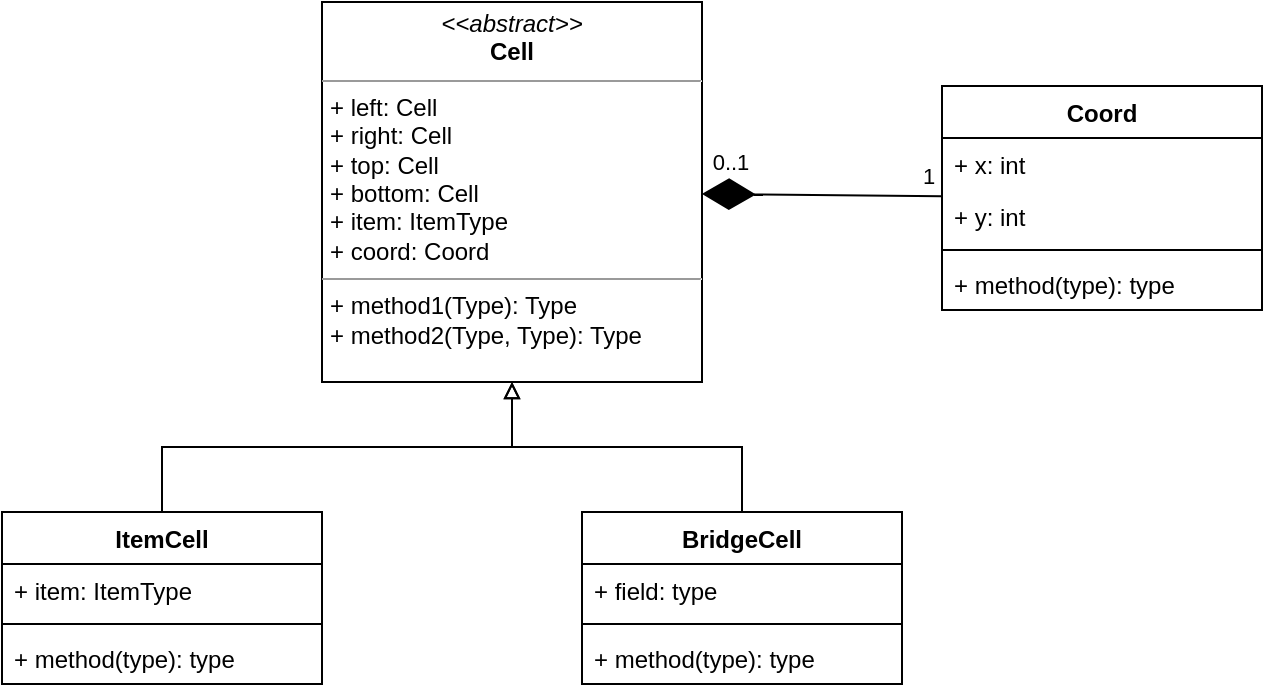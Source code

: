 <mxfile version="18.1.1" type="github">
  <diagram id="lSdw_v9pI3lLwO_2yCFn" name="Page-1">
    <mxGraphModel dx="529" dy="1047" grid="1" gridSize="10" guides="1" tooltips="1" connect="1" arrows="1" fold="1" page="1" pageScale="1" pageWidth="827" pageHeight="1169" math="0" shadow="0">
      <root>
        <mxCell id="0" />
        <mxCell id="1" parent="0" />
        <mxCell id="UL4XIpP4oCxAfivFOoVr-10" style="edgeStyle=orthogonalEdgeStyle;rounded=0;orthogonalLoop=1;jettySize=auto;html=1;exitX=0.5;exitY=0;exitDx=0;exitDy=0;endArrow=block;endFill=0;" parent="1" source="UL4XIpP4oCxAfivFOoVr-1" target="UL4XIpP4oCxAfivFOoVr-5" edge="1">
          <mxGeometry relative="1" as="geometry" />
        </mxCell>
        <mxCell id="UL4XIpP4oCxAfivFOoVr-1" value="ItemCell" style="swimlane;fontStyle=1;align=center;verticalAlign=top;childLayout=stackLayout;horizontal=1;startSize=26;horizontalStack=0;resizeParent=1;resizeParentMax=0;resizeLast=0;collapsible=1;marginBottom=0;" parent="1" vertex="1">
          <mxGeometry x="170" y="585" width="160" height="86" as="geometry" />
        </mxCell>
        <mxCell id="UL4XIpP4oCxAfivFOoVr-2" value="+ item: ItemType" style="text;strokeColor=none;fillColor=none;align=left;verticalAlign=top;spacingLeft=4;spacingRight=4;overflow=hidden;rotatable=0;points=[[0,0.5],[1,0.5]];portConstraint=eastwest;" parent="UL4XIpP4oCxAfivFOoVr-1" vertex="1">
          <mxGeometry y="26" width="160" height="26" as="geometry" />
        </mxCell>
        <mxCell id="UL4XIpP4oCxAfivFOoVr-3" value="" style="line;strokeWidth=1;fillColor=none;align=left;verticalAlign=middle;spacingTop=-1;spacingLeft=3;spacingRight=3;rotatable=0;labelPosition=right;points=[];portConstraint=eastwest;" parent="UL4XIpP4oCxAfivFOoVr-1" vertex="1">
          <mxGeometry y="52" width="160" height="8" as="geometry" />
        </mxCell>
        <mxCell id="UL4XIpP4oCxAfivFOoVr-4" value="+ method(type): type" style="text;strokeColor=none;fillColor=none;align=left;verticalAlign=top;spacingLeft=4;spacingRight=4;overflow=hidden;rotatable=0;points=[[0,0.5],[1,0.5]];portConstraint=eastwest;" parent="UL4XIpP4oCxAfivFOoVr-1" vertex="1">
          <mxGeometry y="60" width="160" height="26" as="geometry" />
        </mxCell>
        <mxCell id="UL4XIpP4oCxAfivFOoVr-5" value="&lt;p style=&quot;margin:0px;margin-top:4px;text-align:center;&quot;&gt;&lt;i&gt;&amp;lt;&amp;lt;abstract&amp;gt;&amp;gt;&lt;/i&gt;&lt;br&gt;&lt;b&gt;Cell&lt;/b&gt;&lt;/p&gt;&lt;hr size=&quot;1&quot;&gt;&lt;p style=&quot;margin:0px;margin-left:4px;&quot;&gt;+ left: Cell&lt;br&gt;+ right: Cell&lt;/p&gt;&lt;p style=&quot;margin:0px;margin-left:4px;&quot;&gt;+ top: Cel&lt;span style=&quot;background-color: initial;&quot;&gt;l&lt;/span&gt;&lt;/p&gt;&lt;p style=&quot;margin:0px;margin-left:4px;&quot;&gt;&lt;span style=&quot;background-color: initial;&quot;&gt;+ bottom: Cell&lt;/span&gt;&lt;/p&gt;&lt;p style=&quot;margin:0px;margin-left:4px;&quot;&gt;&lt;span style=&quot;background-color: initial;&quot;&gt;+ item: ItemType&lt;/span&gt;&lt;/p&gt;&lt;p style=&quot;margin:0px;margin-left:4px;&quot;&gt;+ coord: Coord&lt;span style=&quot;background-color: initial;&quot;&gt;&lt;br&gt;&lt;/span&gt;&lt;/p&gt;&lt;hr size=&quot;1&quot;&gt;&lt;p style=&quot;margin:0px;margin-left:4px;&quot;&gt;+ method1(Type): Type&lt;br&gt;+ method2(Type, Type): Type&lt;/p&gt;" style="verticalAlign=top;align=left;overflow=fill;fontSize=12;fontFamily=Helvetica;html=1;" parent="1" vertex="1">
          <mxGeometry x="330" y="330" width="190" height="190" as="geometry" />
        </mxCell>
        <mxCell id="UL4XIpP4oCxAfivFOoVr-11" style="edgeStyle=orthogonalEdgeStyle;rounded=0;orthogonalLoop=1;jettySize=auto;html=1;exitX=0.5;exitY=0;exitDx=0;exitDy=0;entryX=0.5;entryY=1;entryDx=0;entryDy=0;endArrow=block;endFill=0;" parent="1" source="UL4XIpP4oCxAfivFOoVr-6" target="UL4XIpP4oCxAfivFOoVr-5" edge="1">
          <mxGeometry relative="1" as="geometry" />
        </mxCell>
        <mxCell id="UL4XIpP4oCxAfivFOoVr-6" value="BridgeCell" style="swimlane;fontStyle=1;align=center;verticalAlign=top;childLayout=stackLayout;horizontal=1;startSize=26;horizontalStack=0;resizeParent=1;resizeParentMax=0;resizeLast=0;collapsible=1;marginBottom=0;" parent="1" vertex="1">
          <mxGeometry x="460" y="585" width="160" height="86" as="geometry" />
        </mxCell>
        <mxCell id="UL4XIpP4oCxAfivFOoVr-7" value="+ field: type" style="text;strokeColor=none;fillColor=none;align=left;verticalAlign=top;spacingLeft=4;spacingRight=4;overflow=hidden;rotatable=0;points=[[0,0.5],[1,0.5]];portConstraint=eastwest;" parent="UL4XIpP4oCxAfivFOoVr-6" vertex="1">
          <mxGeometry y="26" width="160" height="26" as="geometry" />
        </mxCell>
        <mxCell id="UL4XIpP4oCxAfivFOoVr-8" value="" style="line;strokeWidth=1;fillColor=none;align=left;verticalAlign=middle;spacingTop=-1;spacingLeft=3;spacingRight=3;rotatable=0;labelPosition=right;points=[];portConstraint=eastwest;" parent="UL4XIpP4oCxAfivFOoVr-6" vertex="1">
          <mxGeometry y="52" width="160" height="8" as="geometry" />
        </mxCell>
        <mxCell id="UL4XIpP4oCxAfivFOoVr-9" value="+ method(type): type" style="text;strokeColor=none;fillColor=none;align=left;verticalAlign=top;spacingLeft=4;spacingRight=4;overflow=hidden;rotatable=0;points=[[0,0.5],[1,0.5]];portConstraint=eastwest;" parent="UL4XIpP4oCxAfivFOoVr-6" vertex="1">
          <mxGeometry y="60" width="160" height="26" as="geometry" />
        </mxCell>
        <mxCell id="cRJWd163jRBaoT6wDc-m-1" value="Coord" style="swimlane;fontStyle=1;align=center;verticalAlign=top;childLayout=stackLayout;horizontal=1;startSize=26;horizontalStack=0;resizeParent=1;resizeParentMax=0;resizeLast=0;collapsible=1;marginBottom=0;" vertex="1" parent="1">
          <mxGeometry x="640" y="372" width="160" height="112" as="geometry" />
        </mxCell>
        <mxCell id="cRJWd163jRBaoT6wDc-m-2" value="+ x: int" style="text;strokeColor=none;fillColor=none;align=left;verticalAlign=top;spacingLeft=4;spacingRight=4;overflow=hidden;rotatable=0;points=[[0,0.5],[1,0.5]];portConstraint=eastwest;" vertex="1" parent="cRJWd163jRBaoT6wDc-m-1">
          <mxGeometry y="26" width="160" height="26" as="geometry" />
        </mxCell>
        <mxCell id="cRJWd163jRBaoT6wDc-m-5" value="+ y: int" style="text;strokeColor=none;fillColor=none;align=left;verticalAlign=top;spacingLeft=4;spacingRight=4;overflow=hidden;rotatable=0;points=[[0,0.5],[1,0.5]];portConstraint=eastwest;" vertex="1" parent="cRJWd163jRBaoT6wDc-m-1">
          <mxGeometry y="52" width="160" height="26" as="geometry" />
        </mxCell>
        <mxCell id="cRJWd163jRBaoT6wDc-m-3" value="" style="line;strokeWidth=1;fillColor=none;align=left;verticalAlign=middle;spacingTop=-1;spacingLeft=3;spacingRight=3;rotatable=0;labelPosition=right;points=[];portConstraint=eastwest;" vertex="1" parent="cRJWd163jRBaoT6wDc-m-1">
          <mxGeometry y="78" width="160" height="8" as="geometry" />
        </mxCell>
        <mxCell id="cRJWd163jRBaoT6wDc-m-4" value="+ method(type): type" style="text;strokeColor=none;fillColor=none;align=left;verticalAlign=top;spacingLeft=4;spacingRight=4;overflow=hidden;rotatable=0;points=[[0,0.5],[1,0.5]];portConstraint=eastwest;" vertex="1" parent="cRJWd163jRBaoT6wDc-m-1">
          <mxGeometry y="86" width="160" height="26" as="geometry" />
        </mxCell>
        <mxCell id="cRJWd163jRBaoT6wDc-m-6" value="" style="endArrow=diamondThin;endFill=1;endSize=24;html=1;rounded=0;" edge="1" parent="1" source="cRJWd163jRBaoT6wDc-m-1" target="UL4XIpP4oCxAfivFOoVr-5">
          <mxGeometry width="160" relative="1" as="geometry">
            <mxPoint x="520" y="530" as="sourcePoint" />
            <mxPoint x="680" y="530" as="targetPoint" />
          </mxGeometry>
        </mxCell>
        <mxCell id="cRJWd163jRBaoT6wDc-m-7" value="0..1" style="edgeLabel;html=1;align=center;verticalAlign=middle;resizable=0;points=[];" vertex="1" connectable="0" parent="cRJWd163jRBaoT6wDc-m-6">
          <mxGeometry x="0.707" y="-1" relative="1" as="geometry">
            <mxPoint x="-4" y="-15" as="offset" />
          </mxGeometry>
        </mxCell>
        <mxCell id="cRJWd163jRBaoT6wDc-m-8" value="1" style="edgeLabel;html=1;align=center;verticalAlign=middle;resizable=0;points=[];" vertex="1" connectable="0" parent="cRJWd163jRBaoT6wDc-m-6">
          <mxGeometry x="-0.874" y="1" relative="1" as="geometry">
            <mxPoint y="-11" as="offset" />
          </mxGeometry>
        </mxCell>
      </root>
    </mxGraphModel>
  </diagram>
</mxfile>
